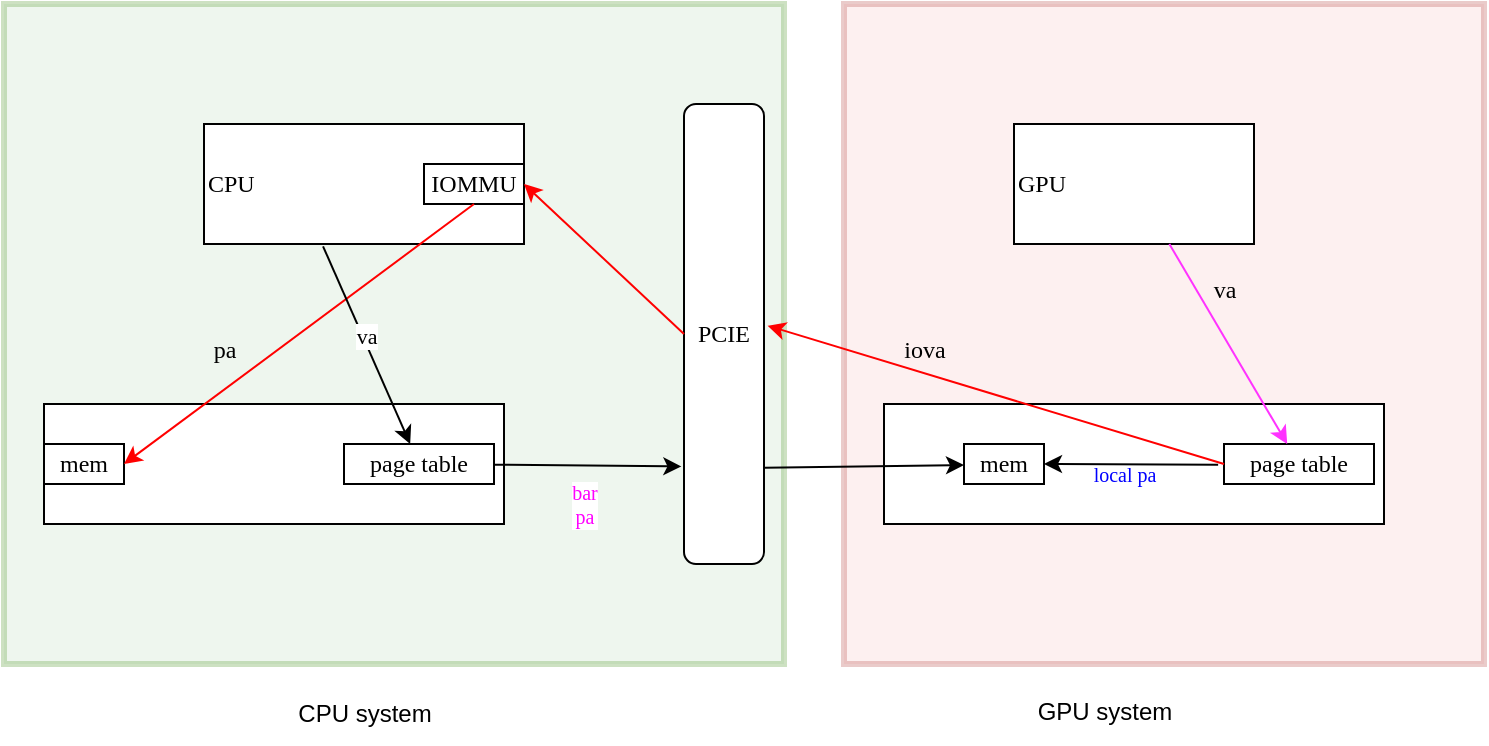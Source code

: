 <mxfile version="22.1.4" type="github">
  <diagram name="第 1 页" id="gZoeROmIox5KtovJomb4">
    <mxGraphModel dx="903" dy="688" grid="1" gridSize="10" guides="1" tooltips="1" connect="1" arrows="1" fold="1" page="1" pageScale="1" pageWidth="827" pageHeight="1169" math="0" shadow="0">
      <root>
        <mxCell id="0" />
        <mxCell id="1" parent="0" />
        <mxCell id="JhQzxtDdnRuOIg8W1DeD-37" value="" style="rounded=0;whiteSpace=wrap;html=1;textOpacity=0;opacity=30;strokeWidth=3;fillColor=#f8cecc;strokeColor=#b85450;" vertex="1" parent="1">
          <mxGeometry x="440" y="60" width="320" height="330" as="geometry" />
        </mxCell>
        <mxCell id="JhQzxtDdnRuOIg8W1DeD-38" value="" style="rounded=0;whiteSpace=wrap;html=1;textOpacity=0;opacity=40;strokeWidth=3;fillColor=#d5e8d4;strokeColor=#82b366;" vertex="1" parent="1">
          <mxGeometry x="20" y="60" width="390" height="330" as="geometry" />
        </mxCell>
        <mxCell id="JhQzxtDdnRuOIg8W1DeD-1" value="&lt;div align=&quot;left&quot;&gt;CPU&lt;/div&gt;" style="rounded=0;whiteSpace=wrap;html=1;align=left;fontFamily=Times New Roman;" vertex="1" parent="1">
          <mxGeometry x="120" y="120" width="160" height="60" as="geometry" />
        </mxCell>
        <mxCell id="JhQzxtDdnRuOIg8W1DeD-2" value="&lt;div align=&quot;left&quot;&gt;GPU&lt;/div&gt;" style="rounded=0;whiteSpace=wrap;html=1;align=left;fontFamily=Times New Roman;" vertex="1" parent="1">
          <mxGeometry x="525" y="120" width="120" height="60" as="geometry" />
        </mxCell>
        <mxCell id="JhQzxtDdnRuOIg8W1DeD-3" value="" style="rounded=0;whiteSpace=wrap;html=1;fontFamily=Times New Roman;" vertex="1" parent="1">
          <mxGeometry x="40" y="260" width="230" height="60" as="geometry" />
        </mxCell>
        <mxCell id="JhQzxtDdnRuOIg8W1DeD-4" value="" style="rounded=0;whiteSpace=wrap;html=1;fontFamily=Times New Roman;" vertex="1" parent="1">
          <mxGeometry x="460" y="260" width="250" height="60" as="geometry" />
        </mxCell>
        <mxCell id="JhQzxtDdnRuOIg8W1DeD-5" value="PCIE" style="rounded=1;whiteSpace=wrap;html=1;fontFamily=Times New Roman;" vertex="1" parent="1">
          <mxGeometry x="360" y="110" width="40" height="230" as="geometry" />
        </mxCell>
        <mxCell id="JhQzxtDdnRuOIg8W1DeD-6" value="&lt;div&gt;page table&lt;/div&gt;" style="rounded=0;whiteSpace=wrap;html=1;fontFamily=Times New Roman;" vertex="1" parent="1">
          <mxGeometry x="190" y="280" width="75" height="20" as="geometry" />
        </mxCell>
        <mxCell id="JhQzxtDdnRuOIg8W1DeD-7" value="&lt;div&gt;page table&lt;/div&gt;" style="rounded=0;whiteSpace=wrap;html=1;fontFamily=Times New Roman;" vertex="1" parent="1">
          <mxGeometry x="630" y="280" width="75" height="20" as="geometry" />
        </mxCell>
        <mxCell id="JhQzxtDdnRuOIg8W1DeD-12" value="IOMMU" style="rounded=0;whiteSpace=wrap;html=1;fontFamily=Times New Roman;" vertex="1" parent="1">
          <mxGeometry x="230" y="140" width="50" height="20" as="geometry" />
        </mxCell>
        <mxCell id="JhQzxtDdnRuOIg8W1DeD-16" value="&lt;div&gt;mem&lt;/div&gt;" style="rounded=0;whiteSpace=wrap;html=1;fontFamily=Times New Roman;" vertex="1" parent="1">
          <mxGeometry x="500" y="280" width="40" height="20" as="geometry" />
        </mxCell>
        <mxCell id="JhQzxtDdnRuOIg8W1DeD-20" value="" style="endArrow=classic;html=1;rounded=0;strokeColor=#FF33FF;fontFamily=Times New Roman;" edge="1" parent="1" source="JhQzxtDdnRuOIg8W1DeD-2" target="JhQzxtDdnRuOIg8W1DeD-7">
          <mxGeometry width="50" height="50" relative="1" as="geometry">
            <mxPoint x="610" y="280" as="sourcePoint" />
            <mxPoint x="660" y="230" as="targetPoint" />
          </mxGeometry>
        </mxCell>
        <mxCell id="JhQzxtDdnRuOIg8W1DeD-21" value="" style="endArrow=classic;html=1;rounded=0;entryX=1;entryY=0.5;entryDx=0;entryDy=0;exitX=-0.039;exitY=0.517;exitDx=0;exitDy=0;exitPerimeter=0;fontFamily=Times New Roman;" edge="1" parent="1" source="JhQzxtDdnRuOIg8W1DeD-7" target="JhQzxtDdnRuOIg8W1DeD-16">
          <mxGeometry width="50" height="50" relative="1" as="geometry">
            <mxPoint x="610" y="280" as="sourcePoint" />
            <mxPoint x="660" y="230" as="targetPoint" />
          </mxGeometry>
        </mxCell>
        <mxCell id="JhQzxtDdnRuOIg8W1DeD-22" value="" style="endArrow=classic;html=1;rounded=0;entryX=1.045;entryY=0.482;entryDx=0;entryDy=0;entryPerimeter=0;exitX=0;exitY=0.5;exitDx=0;exitDy=0;strokeColor=#FF0000;fontFamily=Times New Roman;" edge="1" parent="1" source="JhQzxtDdnRuOIg8W1DeD-7" target="JhQzxtDdnRuOIg8W1DeD-5">
          <mxGeometry width="50" height="50" relative="1" as="geometry">
            <mxPoint x="530" y="280" as="sourcePoint" />
            <mxPoint x="580" y="230" as="targetPoint" />
          </mxGeometry>
        </mxCell>
        <mxCell id="JhQzxtDdnRuOIg8W1DeD-23" value="&lt;div&gt;mem&lt;/div&gt;" style="rounded=0;whiteSpace=wrap;html=1;fontFamily=Times New Roman;" vertex="1" parent="1">
          <mxGeometry x="40" y="280" width="40" height="20" as="geometry" />
        </mxCell>
        <mxCell id="JhQzxtDdnRuOIg8W1DeD-24" value="" style="endArrow=classic;html=1;rounded=0;exitX=0;exitY=0.5;exitDx=0;exitDy=0;entryX=1;entryY=0.5;entryDx=0;entryDy=0;strokeColor=#FF0000;fontFamily=Times New Roman;" edge="1" parent="1" source="JhQzxtDdnRuOIg8W1DeD-5" target="JhQzxtDdnRuOIg8W1DeD-12">
          <mxGeometry width="50" height="50" relative="1" as="geometry">
            <mxPoint x="300" y="190" as="sourcePoint" />
            <mxPoint x="350" y="140" as="targetPoint" />
          </mxGeometry>
        </mxCell>
        <mxCell id="JhQzxtDdnRuOIg8W1DeD-25" value="" style="endArrow=classic;html=1;rounded=0;entryX=1;entryY=0.5;entryDx=0;entryDy=0;exitX=0.5;exitY=1;exitDx=0;exitDy=0;strokeColor=#FF0000;fontFamily=Times New Roman;" edge="1" parent="1" source="JhQzxtDdnRuOIg8W1DeD-12" target="JhQzxtDdnRuOIg8W1DeD-23">
          <mxGeometry width="50" height="50" relative="1" as="geometry">
            <mxPoint x="300" y="190" as="sourcePoint" />
            <mxPoint x="350" y="140" as="targetPoint" />
          </mxGeometry>
        </mxCell>
        <mxCell id="JhQzxtDdnRuOIg8W1DeD-26" value="va" style="text;html=1;align=center;verticalAlign=middle;resizable=0;points=[];autosize=1;strokeColor=none;fillColor=none;fontFamily=Times New Roman;" vertex="1" parent="1">
          <mxGeometry x="615" y="188" width="30" height="30" as="geometry" />
        </mxCell>
        <mxCell id="JhQzxtDdnRuOIg8W1DeD-27" value="&lt;div&gt;iova&lt;/div&gt;" style="text;html=1;align=center;verticalAlign=middle;resizable=0;points=[];autosize=1;strokeColor=none;fillColor=none;fontFamily=Times New Roman;" vertex="1" parent="1">
          <mxGeometry x="460" y="218" width="40" height="30" as="geometry" />
        </mxCell>
        <mxCell id="JhQzxtDdnRuOIg8W1DeD-28" value="&lt;div&gt;pa&lt;/div&gt;" style="text;html=1;align=center;verticalAlign=middle;resizable=0;points=[];autosize=1;strokeColor=none;fillColor=none;fontFamily=Times New Roman;" vertex="1" parent="1">
          <mxGeometry x="115" y="218" width="30" height="30" as="geometry" />
        </mxCell>
        <mxCell id="JhQzxtDdnRuOIg8W1DeD-29" value="&lt;div style=&quot;font-size: 11px;&quot;&gt;&lt;div&gt;&lt;font style=&quot;font-size: 10px;&quot; color=&quot;#0000ff&quot;&gt;local pa&lt;/font&gt;&lt;/div&gt;&lt;/div&gt;" style="text;html=1;align=center;verticalAlign=middle;resizable=0;points=[];autosize=1;strokeColor=none;fillColor=none;fontFamily=Times New Roman;" vertex="1" parent="1">
          <mxGeometry x="555" y="270" width="50" height="50" as="geometry" />
        </mxCell>
        <mxCell id="JhQzxtDdnRuOIg8W1DeD-30" value="" style="endArrow=classic;html=1;rounded=0;exitX=0.372;exitY=1.019;exitDx=0;exitDy=0;exitPerimeter=0;fontFamily=Times New Roman;" edge="1" parent="1" source="JhQzxtDdnRuOIg8W1DeD-1" target="JhQzxtDdnRuOIg8W1DeD-6">
          <mxGeometry width="50" height="50" relative="1" as="geometry">
            <mxPoint x="350" y="290" as="sourcePoint" />
            <mxPoint x="400" y="240" as="targetPoint" />
          </mxGeometry>
        </mxCell>
        <mxCell id="JhQzxtDdnRuOIg8W1DeD-33" value="va" style="edgeLabel;html=1;align=center;verticalAlign=middle;resizable=0;points=[];fontFamily=Times New Roman;" vertex="1" connectable="0" parent="JhQzxtDdnRuOIg8W1DeD-30">
          <mxGeometry x="-0.082" y="1" relative="1" as="geometry">
            <mxPoint as="offset" />
          </mxGeometry>
        </mxCell>
        <mxCell id="JhQzxtDdnRuOIg8W1DeD-31" value="" style="endArrow=classic;html=1;rounded=0;entryX=-0.033;entryY=0.788;entryDx=0;entryDy=0;entryPerimeter=0;spacing=3;fontFamily=Times New Roman;" edge="1" parent="1" source="JhQzxtDdnRuOIg8W1DeD-6" target="JhQzxtDdnRuOIg8W1DeD-5">
          <mxGeometry width="50" height="50" relative="1" as="geometry">
            <mxPoint x="270" y="291" as="sourcePoint" />
            <mxPoint x="303" y="389" as="targetPoint" />
          </mxGeometry>
        </mxCell>
        <mxCell id="JhQzxtDdnRuOIg8W1DeD-35" value="&lt;div style=&quot;font-size: 10px;&quot;&gt;&lt;font style=&quot;font-size: 10px;&quot; color=&quot;#ff00ff&quot;&gt;bar&lt;/font&gt;&lt;/div&gt;&lt;div style=&quot;font-size: 10px;&quot;&gt;&lt;font style=&quot;font-size: 10px;&quot; color=&quot;#ff00ff&quot;&gt;&lt;font&gt;pa&lt;/font&gt; &lt;/font&gt;&lt;/div&gt;" style="edgeLabel;html=1;align=center;verticalAlign=middle;resizable=0;points=[];fontFamily=Times New Roman;" vertex="1" connectable="0" parent="JhQzxtDdnRuOIg8W1DeD-31">
          <mxGeometry x="-0.067" y="-3" relative="1" as="geometry">
            <mxPoint x="1" y="16" as="offset" />
          </mxGeometry>
        </mxCell>
        <mxCell id="JhQzxtDdnRuOIg8W1DeD-32" value="" style="endArrow=classic;html=1;rounded=0;entryX=-0.033;entryY=0.788;entryDx=0;entryDy=0;entryPerimeter=0;exitX=1.008;exitY=0.791;exitDx=0;exitDy=0;exitPerimeter=0;fontFamily=Times New Roman;" edge="1" parent="1" source="JhQzxtDdnRuOIg8W1DeD-5">
          <mxGeometry width="50" height="50" relative="1" as="geometry">
            <mxPoint x="406" y="289.5" as="sourcePoint" />
            <mxPoint x="500" y="290.5" as="targetPoint" />
          </mxGeometry>
        </mxCell>
        <mxCell id="JhQzxtDdnRuOIg8W1DeD-39" value="&lt;div&gt;CPU system&lt;/div&gt;" style="text;html=1;align=center;verticalAlign=middle;resizable=0;points=[];autosize=1;strokeColor=none;fillColor=none;" vertex="1" parent="1">
          <mxGeometry x="155" y="400" width="90" height="30" as="geometry" />
        </mxCell>
        <mxCell id="JhQzxtDdnRuOIg8W1DeD-40" value="GPU system" style="text;html=1;align=center;verticalAlign=middle;resizable=0;points=[];autosize=1;strokeColor=none;fillColor=none;" vertex="1" parent="1">
          <mxGeometry x="525" y="399" width="90" height="30" as="geometry" />
        </mxCell>
      </root>
    </mxGraphModel>
  </diagram>
</mxfile>
